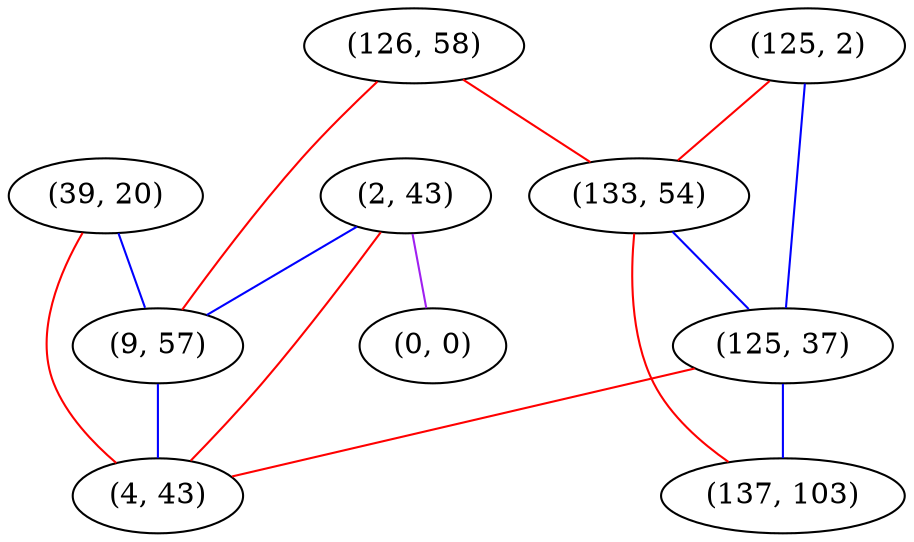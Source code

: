 graph "" {
"(39, 20)";
"(126, 58)";
"(2, 43)";
"(9, 57)";
"(0, 0)";
"(125, 2)";
"(133, 54)";
"(125, 37)";
"(4, 43)";
"(137, 103)";
"(39, 20)" -- "(9, 57)"  [color=blue, key=0, weight=3];
"(39, 20)" -- "(4, 43)"  [color=red, key=0, weight=1];
"(126, 58)" -- "(133, 54)"  [color=red, key=0, weight=1];
"(126, 58)" -- "(9, 57)"  [color=red, key=0, weight=1];
"(2, 43)" -- "(0, 0)"  [color=purple, key=0, weight=4];
"(2, 43)" -- "(9, 57)"  [color=blue, key=0, weight=3];
"(2, 43)" -- "(4, 43)"  [color=red, key=0, weight=1];
"(9, 57)" -- "(4, 43)"  [color=blue, key=0, weight=3];
"(125, 2)" -- "(133, 54)"  [color=red, key=0, weight=1];
"(125, 2)" -- "(125, 37)"  [color=blue, key=0, weight=3];
"(133, 54)" -- "(125, 37)"  [color=blue, key=0, weight=3];
"(133, 54)" -- "(137, 103)"  [color=red, key=0, weight=1];
"(125, 37)" -- "(4, 43)"  [color=red, key=0, weight=1];
"(125, 37)" -- "(137, 103)"  [color=blue, key=0, weight=3];
}

